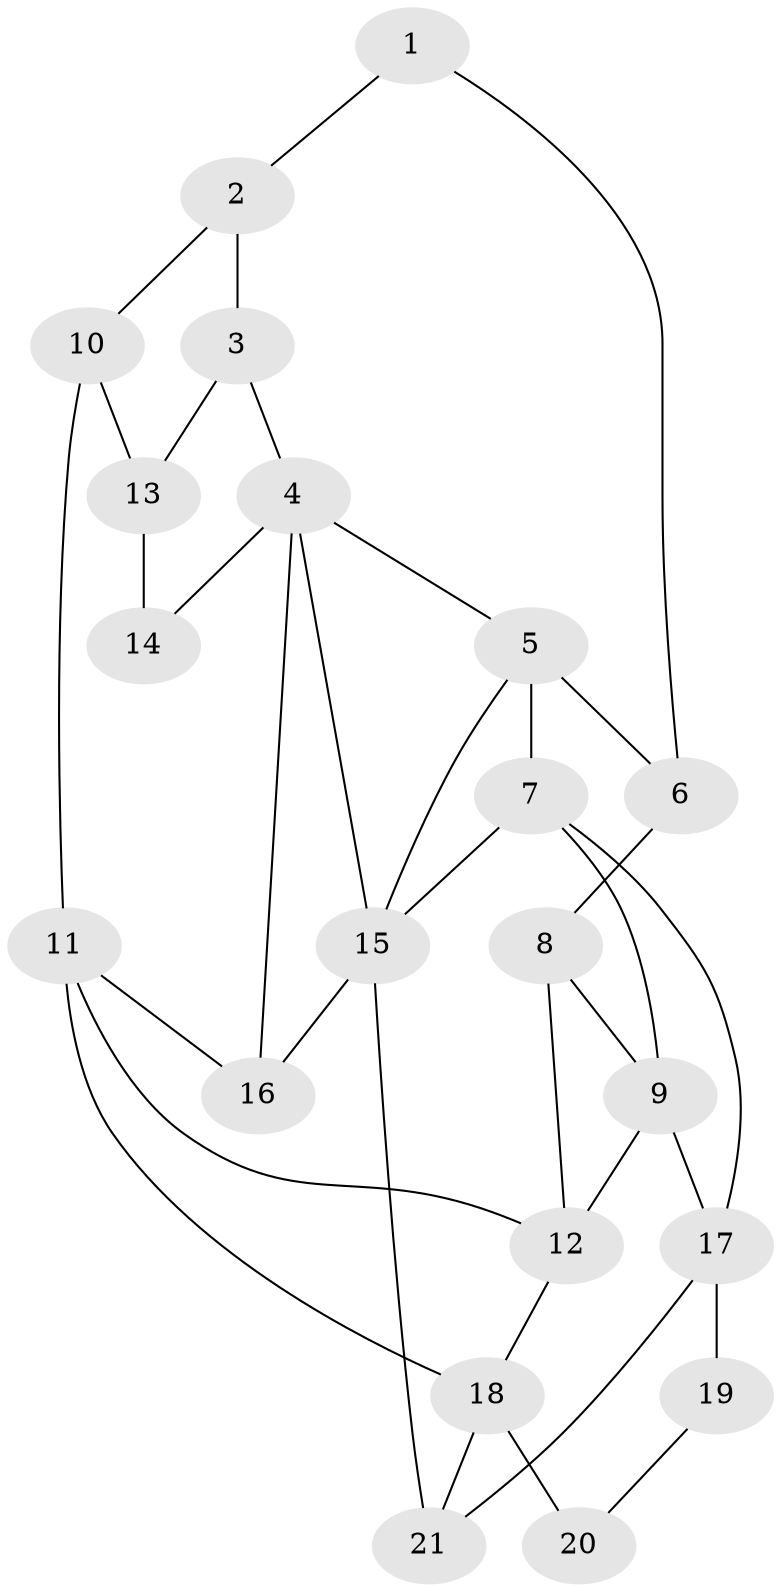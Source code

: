 // original degree distribution, {3: 0.038461538461538464, 5: 0.5, 4: 0.25, 6: 0.21153846153846154}
// Generated by graph-tools (version 1.1) at 2025/54/03/04/25 22:54:43]
// undirected, 21 vertices, 35 edges
graph export_dot {
  node [color=gray90,style=filled];
  1;
  2;
  3;
  4;
  5;
  6;
  7;
  8;
  9;
  10;
  11;
  12;
  13;
  14;
  15;
  16;
  17;
  18;
  19;
  20;
  21;
  1 -- 2 [weight=1.0];
  1 -- 6 [weight=1.0];
  2 -- 3 [weight=1.0];
  2 -- 10 [weight=1.0];
  3 -- 4 [weight=1.0];
  3 -- 13 [weight=2.0];
  4 -- 5 [weight=1.0];
  4 -- 14 [weight=1.0];
  4 -- 15 [weight=1.0];
  4 -- 16 [weight=2.0];
  5 -- 6 [weight=1.0];
  5 -- 7 [weight=2.0];
  5 -- 15 [weight=1.0];
  6 -- 8 [weight=1.0];
  7 -- 9 [weight=1.0];
  7 -- 15 [weight=2.0];
  7 -- 17 [weight=1.0];
  8 -- 9 [weight=1.0];
  8 -- 12 [weight=1.0];
  9 -- 12 [weight=1.0];
  9 -- 17 [weight=2.0];
  10 -- 11 [weight=2.0];
  10 -- 13 [weight=2.0];
  11 -- 12 [weight=1.0];
  11 -- 16 [weight=1.0];
  11 -- 18 [weight=1.0];
  12 -- 18 [weight=1.0];
  13 -- 14 [weight=2.0];
  15 -- 16 [weight=1.0];
  15 -- 21 [weight=2.0];
  17 -- 19 [weight=2.0];
  17 -- 21 [weight=1.0];
  18 -- 20 [weight=2.0];
  18 -- 21 [weight=2.0];
  19 -- 20 [weight=1.0];
}

